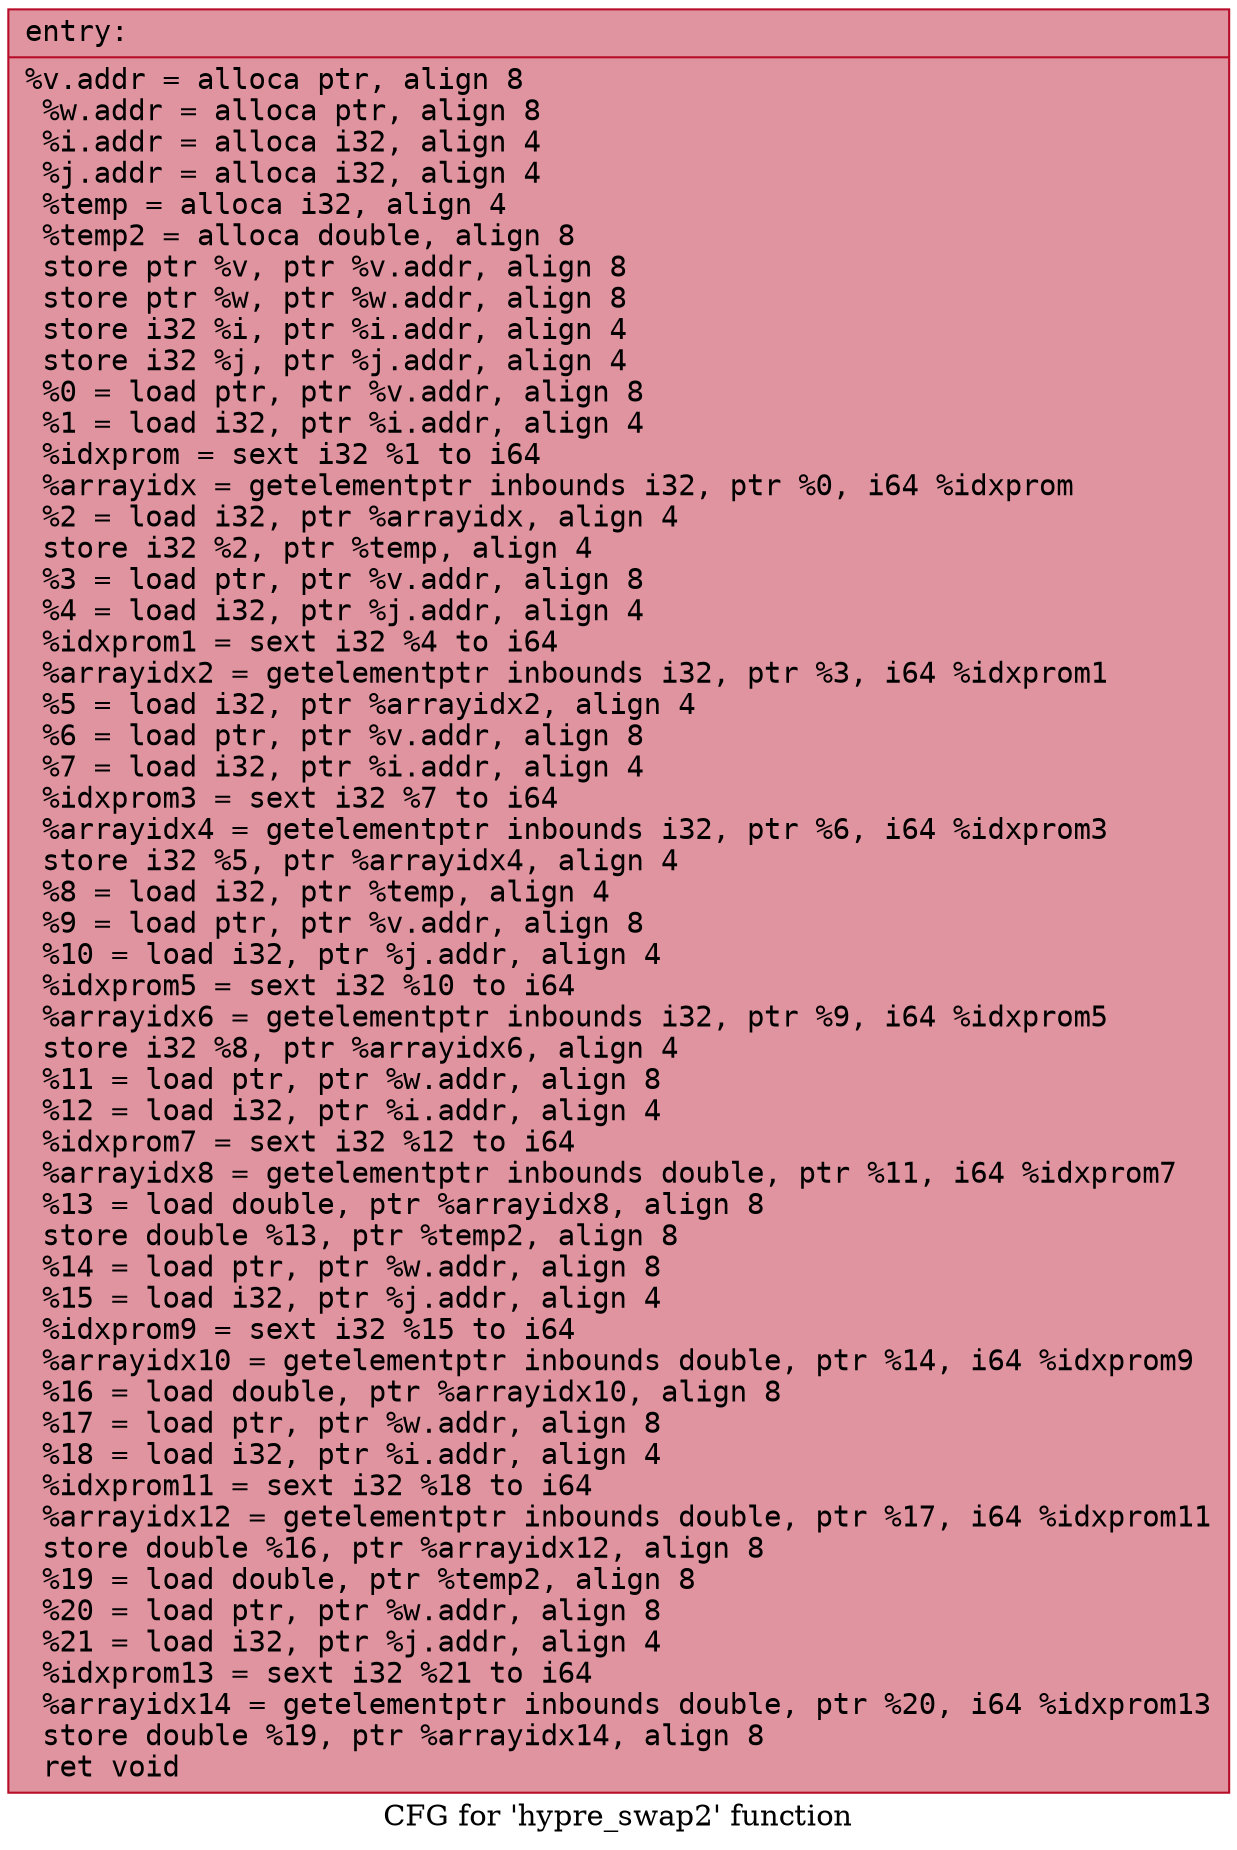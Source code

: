 digraph "CFG for 'hypre_swap2' function" {
	label="CFG for 'hypre_swap2' function";

	Node0x55570aad6dc0 [shape=record,color="#b70d28ff", style=filled, fillcolor="#b70d2870" fontname="Courier",label="{entry:\l|  %v.addr = alloca ptr, align 8\l  %w.addr = alloca ptr, align 8\l  %i.addr = alloca i32, align 4\l  %j.addr = alloca i32, align 4\l  %temp = alloca i32, align 4\l  %temp2 = alloca double, align 8\l  store ptr %v, ptr %v.addr, align 8\l  store ptr %w, ptr %w.addr, align 8\l  store i32 %i, ptr %i.addr, align 4\l  store i32 %j, ptr %j.addr, align 4\l  %0 = load ptr, ptr %v.addr, align 8\l  %1 = load i32, ptr %i.addr, align 4\l  %idxprom = sext i32 %1 to i64\l  %arrayidx = getelementptr inbounds i32, ptr %0, i64 %idxprom\l  %2 = load i32, ptr %arrayidx, align 4\l  store i32 %2, ptr %temp, align 4\l  %3 = load ptr, ptr %v.addr, align 8\l  %4 = load i32, ptr %j.addr, align 4\l  %idxprom1 = sext i32 %4 to i64\l  %arrayidx2 = getelementptr inbounds i32, ptr %3, i64 %idxprom1\l  %5 = load i32, ptr %arrayidx2, align 4\l  %6 = load ptr, ptr %v.addr, align 8\l  %7 = load i32, ptr %i.addr, align 4\l  %idxprom3 = sext i32 %7 to i64\l  %arrayidx4 = getelementptr inbounds i32, ptr %6, i64 %idxprom3\l  store i32 %5, ptr %arrayidx4, align 4\l  %8 = load i32, ptr %temp, align 4\l  %9 = load ptr, ptr %v.addr, align 8\l  %10 = load i32, ptr %j.addr, align 4\l  %idxprom5 = sext i32 %10 to i64\l  %arrayidx6 = getelementptr inbounds i32, ptr %9, i64 %idxprom5\l  store i32 %8, ptr %arrayidx6, align 4\l  %11 = load ptr, ptr %w.addr, align 8\l  %12 = load i32, ptr %i.addr, align 4\l  %idxprom7 = sext i32 %12 to i64\l  %arrayidx8 = getelementptr inbounds double, ptr %11, i64 %idxprom7\l  %13 = load double, ptr %arrayidx8, align 8\l  store double %13, ptr %temp2, align 8\l  %14 = load ptr, ptr %w.addr, align 8\l  %15 = load i32, ptr %j.addr, align 4\l  %idxprom9 = sext i32 %15 to i64\l  %arrayidx10 = getelementptr inbounds double, ptr %14, i64 %idxprom9\l  %16 = load double, ptr %arrayidx10, align 8\l  %17 = load ptr, ptr %w.addr, align 8\l  %18 = load i32, ptr %i.addr, align 4\l  %idxprom11 = sext i32 %18 to i64\l  %arrayidx12 = getelementptr inbounds double, ptr %17, i64 %idxprom11\l  store double %16, ptr %arrayidx12, align 8\l  %19 = load double, ptr %temp2, align 8\l  %20 = load ptr, ptr %w.addr, align 8\l  %21 = load i32, ptr %j.addr, align 4\l  %idxprom13 = sext i32 %21 to i64\l  %arrayidx14 = getelementptr inbounds double, ptr %20, i64 %idxprom13\l  store double %19, ptr %arrayidx14, align 8\l  ret void\l}"];
}
